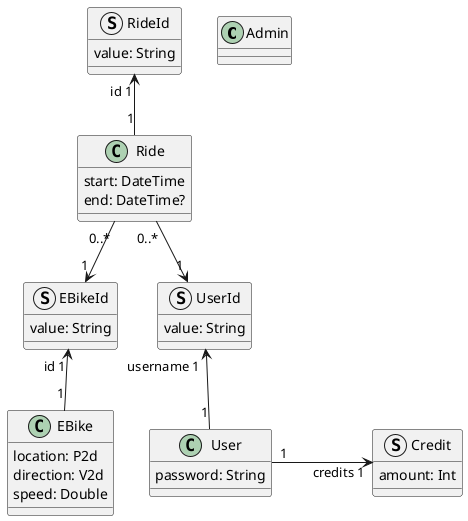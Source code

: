 @startuml domain-model

class Admin

struct Credit {
    amount: Int
}

class User {
    password: String
}
struct UserId {
    value: String
}
User "1" -u-> "username 1" UserId
' blank label just for layout
User "1" -r-> "credits 1" Credit : "                   "


class EBike {
    location: P2d
    direction: V2d
    speed: Double
}
struct EBikeId {
    value: String
}
EBike "1" -u-> "id 1" EBikeId


class Ride {
    start: DateTime
    end: DateTime?
}
struct RideId {
    value: String
}
Ride "1" -u-> "id 1" RideId
Ride "0..*" --> "1" EBikeId
Ride "0..*" --> "1" UserId

@enduml
